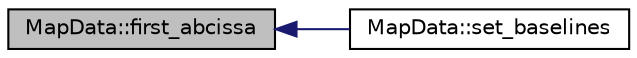digraph "MapData::first_abcissa"
{
  edge [fontname="Helvetica",fontsize="10",labelfontname="Helvetica",labelfontsize="10"];
  node [fontname="Helvetica",fontsize="10",shape=record];
  rankdir="LR";
  Node1 [label="MapData::first_abcissa",height=0.2,width=0.4,color="black", fillcolor="grey75", style="filled" fontcolor="black"];
  Node1 -> Node2 [dir="back",color="midnightblue",fontsize="10",style="solid",fontname="Helvetica"];
  Node2 [label="MapData::set_baselines",height=0.2,width=0.4,color="black", fillcolor="white", style="filled",URL="$class_map_data.html#a97526ae9d24b91c15b2c1912b229a9b5",tooltip="MapData::set_baselines. "];
}
